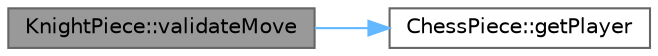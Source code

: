 digraph "KnightPiece::validateMove"
{
 // LATEX_PDF_SIZE
  bgcolor="transparent";
  edge [fontname=Helvetica,fontsize=10,labelfontname=Helvetica,labelfontsize=10];
  node [fontname=Helvetica,fontsize=10,shape=box,height=0.2,width=0.4];
  rankdir="LR";
  Node1 [id="Node000001",label="KnightPiece::validateMove",height=0.2,width=0.4,color="gray40", fillcolor="grey60", style="filled", fontcolor="black",tooltip="Validates the move of the knight piece to the specified position."];
  Node1 -> Node2 [id="edge2_Node000001_Node000002",color="steelblue1",style="solid",tooltip=" "];
  Node2 [id="Node000002",label="ChessPiece::getPlayer",height=0.2,width=0.4,color="grey40", fillcolor="white", style="filled",URL="$class_chess_piece.html#aa449c4e3dd08c3f3aa08309a6bf59062",tooltip="Gets the player to whom the chess piece belongs."];
}
